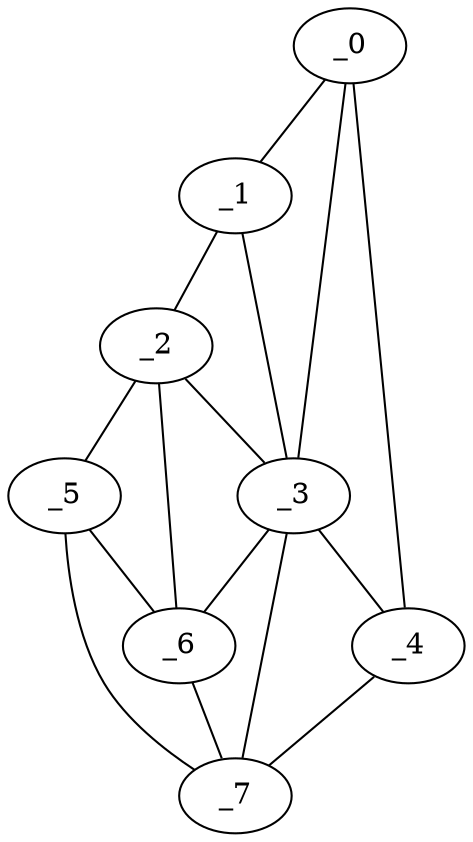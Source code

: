 graph "obj2__295.gxl" {
	_0	 [x=43,
		y=10];
	_1	 [x=44,
		y=6];
	_0 -- _1	 [valence=1];
	_3	 [x=50,
		y=10];
	_0 -- _3	 [valence=1];
	_4	 [x=50,
		y=48];
	_0 -- _4	 [valence=1];
	_2	 [x=49,
		y=2];
	_1 -- _2	 [valence=1];
	_1 -- _3	 [valence=2];
	_2 -- _3	 [valence=2];
	_5	 [x=52,
		y=2];
	_2 -- _5	 [valence=1];
	_6	 [x=54,
		y=6];
	_2 -- _6	 [valence=1];
	_3 -- _4	 [valence=2];
	_3 -- _6	 [valence=2];
	_7	 [x=58,
		y=6];
	_3 -- _7	 [valence=1];
	_4 -- _7	 [valence=1];
	_5 -- _6	 [valence=2];
	_5 -- _7	 [valence=1];
	_6 -- _7	 [valence=1];
}
